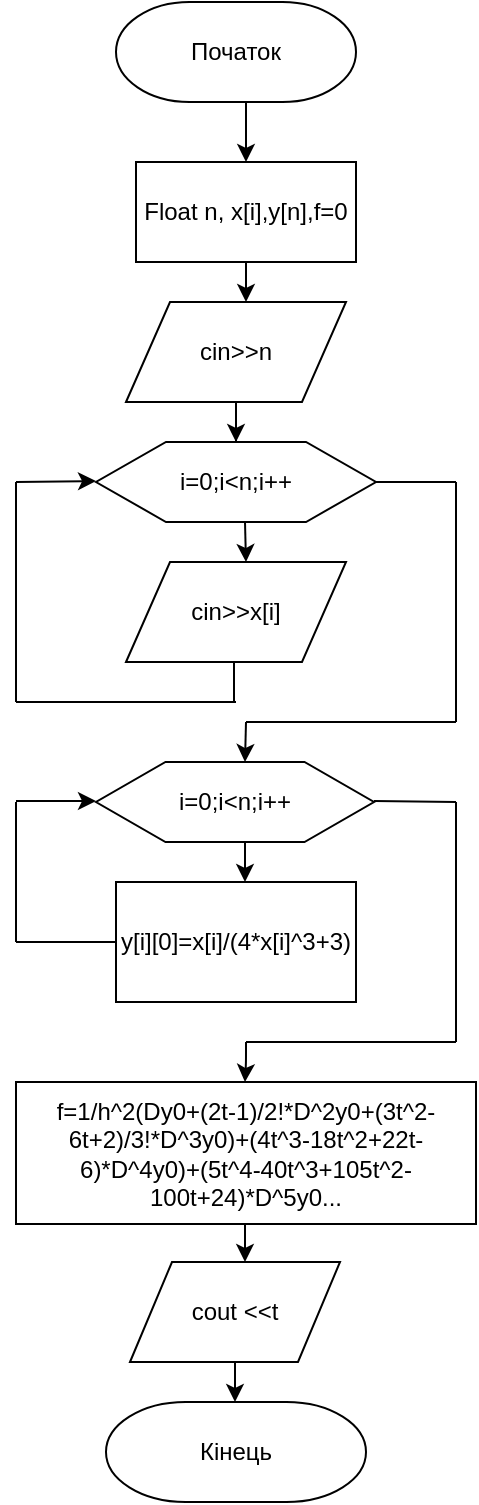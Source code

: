 <mxfile version="13.3.0" type="github"><diagram id="I_axHdtD1sSlvJIRFbmH" name="Page-1"><mxGraphModel dx="1006" dy="580" grid="1" gridSize="10" guides="1" tooltips="1" connect="1" arrows="1" fold="1" page="1" pageScale="1" pageWidth="827" pageHeight="1169" math="0" shadow="0"><root><mxCell id="0"/><mxCell id="1" parent="0"/><mxCell id="76nzDZXNsLg13SNvQ4Pd-60" value="" style="endArrow=classic;html=1;" edge="1" parent="1"><mxGeometry width="50" height="50" relative="1" as="geometry"><mxPoint x="269.5" y="1390" as="sourcePoint"/><mxPoint x="269.5" y="1420" as="targetPoint"/></mxGeometry></mxCell><mxCell id="76nzDZXNsLg13SNvQ4Pd-59" value="" style="endArrow=classic;html=1;" edge="1" parent="1"><mxGeometry width="50" height="50" relative="1" as="geometry"><mxPoint x="274.5" y="1320" as="sourcePoint"/><mxPoint x="274.5" y="1350" as="targetPoint"/></mxGeometry></mxCell><mxCell id="76nzDZXNsLg13SNvQ4Pd-58" value="" style="endArrow=classic;html=1;" edge="1" parent="1"><mxGeometry width="50" height="50" relative="1" as="geometry"><mxPoint x="274.5" y="1130" as="sourcePoint"/><mxPoint x="274.5" y="1160" as="targetPoint"/></mxGeometry></mxCell><mxCell id="76nzDZXNsLg13SNvQ4Pd-38" value="" style="endArrow=none;html=1;" edge="1" parent="1"><mxGeometry width="50" height="50" relative="1" as="geometry"><mxPoint x="335" y="960" as="sourcePoint"/><mxPoint x="380" y="960" as="targetPoint"/></mxGeometry></mxCell><mxCell id="76nzDZXNsLg13SNvQ4Pd-5" value="&lt;p&gt;Початок&lt;/p&gt;" style="strokeWidth=1;html=1;shape=mxgraph.flowchart.terminator;whiteSpace=wrap;glass=0;gradientColor=none;" vertex="1" parent="1"><mxGeometry x="210" y="720" width="120" height="50" as="geometry"/></mxCell><mxCell id="76nzDZXNsLg13SNvQ4Pd-6" value="&lt;p&gt;Кінець&lt;/p&gt;" style="strokeWidth=1;html=1;shape=mxgraph.flowchart.terminator;whiteSpace=wrap;glass=0;gradientColor=none;strokeColor=#000000;fillColor=#ffffff;" vertex="1" parent="1"><mxGeometry x="205" y="1420" width="130" height="50" as="geometry"/></mxCell><mxCell id="76nzDZXNsLg13SNvQ4Pd-18" value="" style="edgeStyle=orthogonalEdgeStyle;rounded=0;orthogonalLoop=1;jettySize=auto;html=1;" edge="1" parent="1" source="76nzDZXNsLg13SNvQ4Pd-7"><mxGeometry relative="1" as="geometry"><mxPoint x="275" y="870" as="targetPoint"/></mxGeometry></mxCell><mxCell id="76nzDZXNsLg13SNvQ4Pd-7" value="Float n, x[i],y[n],f=0" style="rounded=0;whiteSpace=wrap;html=1;glass=0;gradientColor=none;" vertex="1" parent="1"><mxGeometry x="220" y="800" width="110" height="50" as="geometry"/></mxCell><mxCell id="76nzDZXNsLg13SNvQ4Pd-19" value="" style="edgeStyle=orthogonalEdgeStyle;rounded=0;orthogonalLoop=1;jettySize=auto;html=1;entryX=0.5;entryY=0;entryDx=0;entryDy=0;" edge="1" parent="1" source="76nzDZXNsLg13SNvQ4Pd-8" target="76nzDZXNsLg13SNvQ4Pd-12"><mxGeometry relative="1" as="geometry"/></mxCell><mxCell id="76nzDZXNsLg13SNvQ4Pd-8" value="cin&amp;gt;&amp;gt;n" style="shape=parallelogram;perimeter=parallelogramPerimeter;whiteSpace=wrap;html=1;glass=0;gradientColor=none;" vertex="1" parent="1"><mxGeometry x="215" y="870" width="110" height="50" as="geometry"/></mxCell><mxCell id="76nzDZXNsLg13SNvQ4Pd-9" value="cout &amp;lt;&amp;lt;t" style="shape=parallelogram;perimeter=parallelogramPerimeter;whiteSpace=wrap;html=1;glass=0;gradientColor=none;" vertex="1" parent="1"><mxGeometry x="217" y="1350" width="105" height="50" as="geometry"/></mxCell><mxCell id="76nzDZXNsLg13SNvQ4Pd-10" value="cin&amp;gt;&amp;gt;x[i]" style="shape=parallelogram;perimeter=parallelogramPerimeter;whiteSpace=wrap;html=1;glass=0;gradientColor=none;" vertex="1" parent="1"><mxGeometry x="215" y="1000" width="110" height="50" as="geometry"/></mxCell><mxCell id="76nzDZXNsLg13SNvQ4Pd-11" value="f=1/h^2(Dy0+(2t-1)/2!*D^2y0+(3t^2-6t+2)/3!*D^3y0)+(4t^3-18t^2+22t-6)*D^4y0)+(5t^4-40t^3+105t^2-100t+24)*D^5y0..." style="rounded=0;whiteSpace=wrap;html=1;glass=0;gradientColor=none;" vertex="1" parent="1"><mxGeometry x="160" y="1260" width="230" height="71" as="geometry"/></mxCell><mxCell id="76nzDZXNsLg13SNvQ4Pd-12" value="i=0;i&amp;lt;n;i++" style="shape=hexagon;perimeter=hexagonPerimeter2;whiteSpace=wrap;html=1;glass=0;gradientColor=none;" vertex="1" parent="1"><mxGeometry x="200" y="940" width="140" height="40" as="geometry"/></mxCell><mxCell id="76nzDZXNsLg13SNvQ4Pd-15" value="" style="endArrow=classic;html=1;entryX=0.5;entryY=0;entryDx=0;entryDy=0;" edge="1" parent="1" target="76nzDZXNsLg13SNvQ4Pd-7"><mxGeometry width="50" height="50" relative="1" as="geometry"><mxPoint x="275" y="770" as="sourcePoint"/><mxPoint x="335" y="800" as="targetPoint"/></mxGeometry></mxCell><mxCell id="76nzDZXNsLg13SNvQ4Pd-29" value="" style="endArrow=classic;html=1;" edge="1" parent="1"><mxGeometry width="50" height="50" relative="1" as="geometry"><mxPoint x="274.5" y="980" as="sourcePoint"/><mxPoint x="275" y="1000" as="targetPoint"/></mxGeometry></mxCell><mxCell id="76nzDZXNsLg13SNvQ4Pd-32" value="i=0;i&amp;lt;n;i++" style="shape=hexagon;perimeter=hexagonPerimeter2;whiteSpace=wrap;html=1;glass=0;gradientColor=none;" vertex="1" parent="1"><mxGeometry x="200" y="1100" width="139" height="40" as="geometry"/></mxCell><mxCell id="76nzDZXNsLg13SNvQ4Pd-35" value="&lt;span&gt;y[i][0]=x[i]/(4*x[i]^3+3)&lt;/span&gt;" style="rounded=0;whiteSpace=wrap;html=1;glass=0;gradientColor=none;" vertex="1" parent="1"><mxGeometry x="210" y="1160" width="120" height="60" as="geometry"/></mxCell><mxCell id="76nzDZXNsLg13SNvQ4Pd-36" value="" style="endArrow=none;html=1;" edge="1" parent="1"><mxGeometry width="50" height="50" relative="1" as="geometry"><mxPoint x="269" y="1070" as="sourcePoint"/><mxPoint x="269" y="1050" as="targetPoint"/></mxGeometry></mxCell><mxCell id="76nzDZXNsLg13SNvQ4Pd-37" value="" style="endArrow=none;html=1;" edge="1" parent="1"><mxGeometry width="50" height="50" relative="1" as="geometry"><mxPoint x="160" y="1070" as="sourcePoint"/><mxPoint x="270" y="1070" as="targetPoint"/></mxGeometry></mxCell><mxCell id="76nzDZXNsLg13SNvQ4Pd-39" value="" style="endArrow=none;html=1;" edge="1" parent="1"><mxGeometry width="50" height="50" relative="1" as="geometry"><mxPoint x="380" y="1080" as="sourcePoint"/><mxPoint x="380" y="960" as="targetPoint"/></mxGeometry></mxCell><mxCell id="76nzDZXNsLg13SNvQ4Pd-40" value="" style="endArrow=none;html=1;" edge="1" parent="1"><mxGeometry width="50" height="50" relative="1" as="geometry"><mxPoint x="160" y="1070" as="sourcePoint"/><mxPoint x="160" y="960" as="targetPoint"/></mxGeometry></mxCell><mxCell id="76nzDZXNsLg13SNvQ4Pd-41" value="" style="endArrow=classic;html=1;" edge="1" parent="1"><mxGeometry width="50" height="50" relative="1" as="geometry"><mxPoint x="160" y="960" as="sourcePoint"/><mxPoint x="200" y="959.5" as="targetPoint"/></mxGeometry></mxCell><mxCell id="76nzDZXNsLg13SNvQ4Pd-42" value="" style="endArrow=classic;html=1;" edge="1" parent="1"><mxGeometry width="50" height="50" relative="1" as="geometry"><mxPoint x="275" y="1080" as="sourcePoint"/><mxPoint x="274.5" y="1100" as="targetPoint"/></mxGeometry></mxCell><mxCell id="76nzDZXNsLg13SNvQ4Pd-43" value="" style="endArrow=none;html=1;" edge="1" parent="1"><mxGeometry width="50" height="50" relative="1" as="geometry"><mxPoint x="275" y="1080" as="sourcePoint"/><mxPoint x="380" y="1080" as="targetPoint"/></mxGeometry></mxCell><mxCell id="76nzDZXNsLg13SNvQ4Pd-49" value="" style="endArrow=classic;html=1;" edge="1" parent="1"><mxGeometry width="50" height="50" relative="1" as="geometry"><mxPoint x="275" y="1240" as="sourcePoint"/><mxPoint x="274.5" y="1260" as="targetPoint"/><Array as="points"><mxPoint x="275" y="1250"/></Array></mxGeometry></mxCell><mxCell id="76nzDZXNsLg13SNvQ4Pd-50" value="" style="endArrow=none;html=1;" edge="1" parent="1"><mxGeometry width="50" height="50" relative="1" as="geometry"><mxPoint x="275" y="1240" as="sourcePoint"/><mxPoint x="380" y="1240" as="targetPoint"/></mxGeometry></mxCell><mxCell id="76nzDZXNsLg13SNvQ4Pd-51" value="" style="endArrow=none;html=1;" edge="1" parent="1"><mxGeometry width="50" height="50" relative="1" as="geometry"><mxPoint x="380" y="1120" as="sourcePoint"/><mxPoint x="380" y="1240" as="targetPoint"/></mxGeometry></mxCell><mxCell id="76nzDZXNsLg13SNvQ4Pd-52" value="" style="endArrow=none;html=1;" edge="1" parent="1"><mxGeometry width="50" height="50" relative="1" as="geometry"><mxPoint x="160" y="1190" as="sourcePoint"/><mxPoint x="210" y="1190" as="targetPoint"/></mxGeometry></mxCell><mxCell id="76nzDZXNsLg13SNvQ4Pd-53" value="" style="endArrow=none;html=1;" edge="1" parent="1"><mxGeometry width="50" height="50" relative="1" as="geometry"><mxPoint x="160" y="1120" as="sourcePoint"/><mxPoint x="160" y="1190" as="targetPoint"/></mxGeometry></mxCell><mxCell id="76nzDZXNsLg13SNvQ4Pd-56" value="" style="endArrow=classic;html=1;" edge="1" parent="1"><mxGeometry width="50" height="50" relative="1" as="geometry"><mxPoint x="160" y="1119.5" as="sourcePoint"/><mxPoint x="200" y="1119.5" as="targetPoint"/></mxGeometry></mxCell><mxCell id="76nzDZXNsLg13SNvQ4Pd-57" value="" style="endArrow=none;html=1;" edge="1" parent="1"><mxGeometry width="50" height="50" relative="1" as="geometry"><mxPoint x="339" y="1119.5" as="sourcePoint"/><mxPoint x="380" y="1120" as="targetPoint"/></mxGeometry></mxCell></root></mxGraphModel></diagram></mxfile>